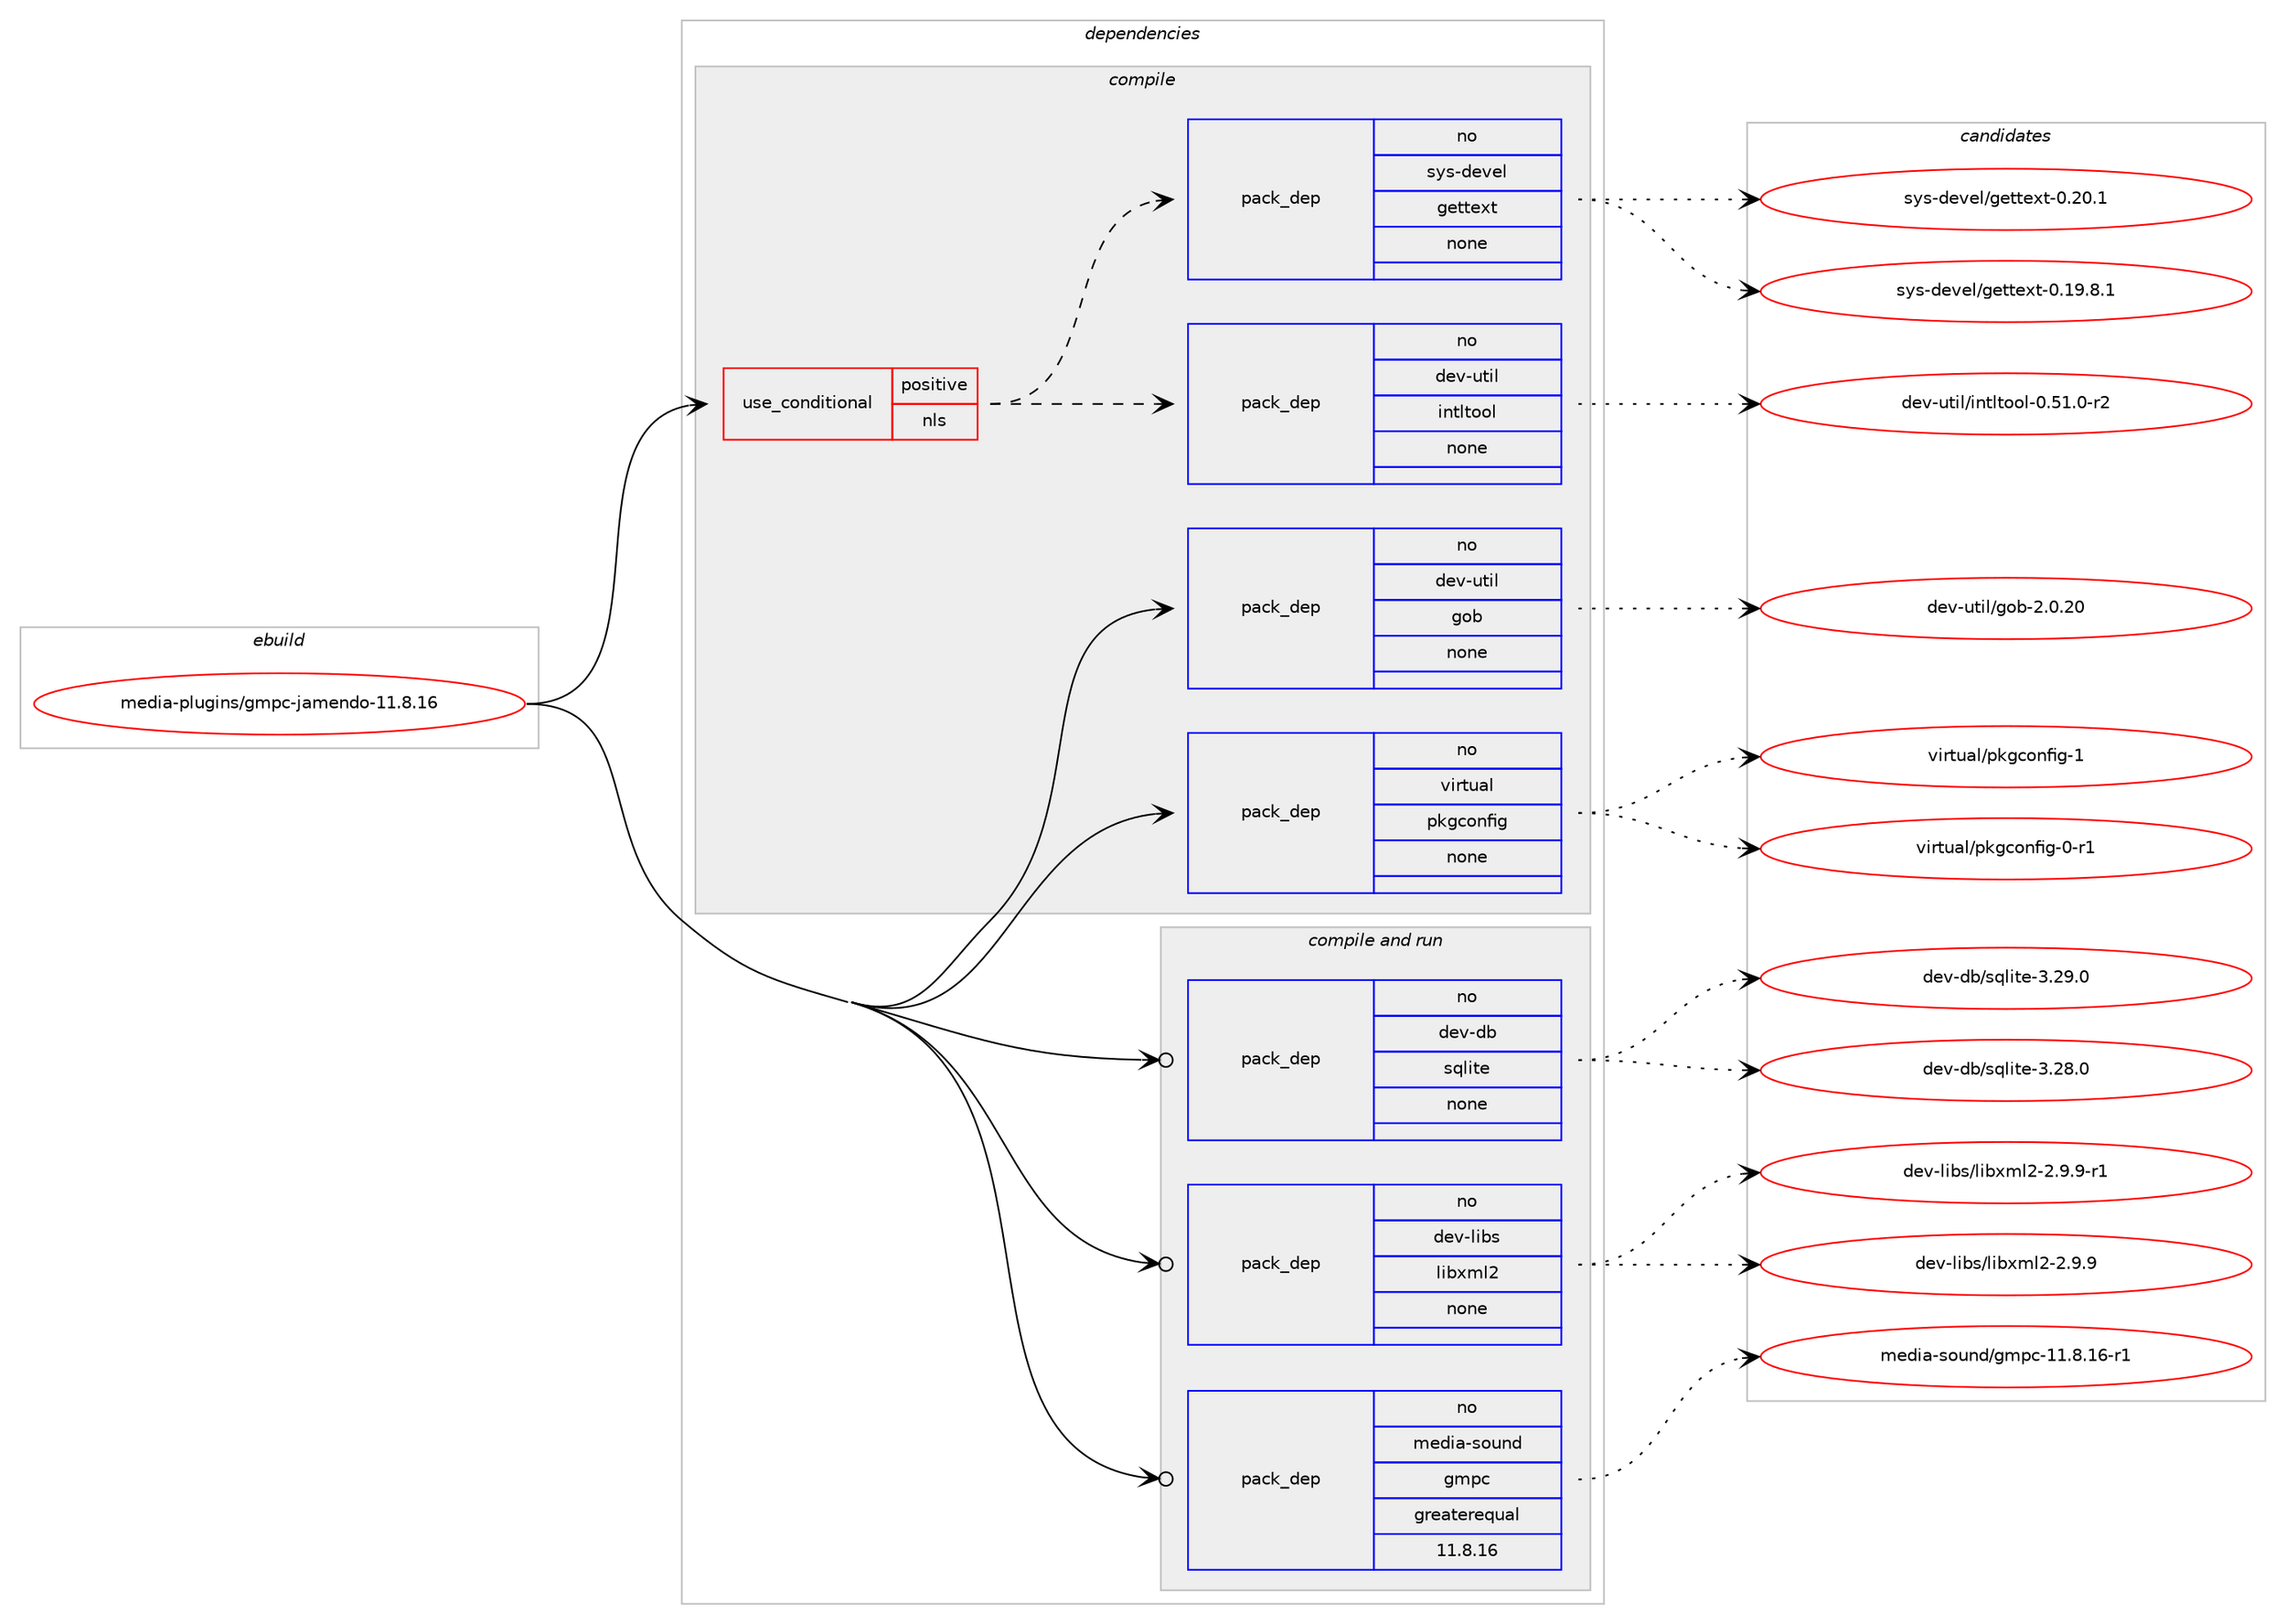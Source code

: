 digraph prolog {

# *************
# Graph options
# *************

newrank=true;
concentrate=true;
compound=true;
graph [rankdir=LR,fontname=Helvetica,fontsize=10,ranksep=1.5];#, ranksep=2.5, nodesep=0.2];
edge  [arrowhead=vee];
node  [fontname=Helvetica,fontsize=10];

# **********
# The ebuild
# **********

subgraph cluster_leftcol {
color=gray;
rank=same;
label=<<i>ebuild</i>>;
id [label="media-plugins/gmpc-jamendo-11.8.16", color=red, width=4, href="../media-plugins/gmpc-jamendo-11.8.16.svg"];
}

# ****************
# The dependencies
# ****************

subgraph cluster_midcol {
color=gray;
label=<<i>dependencies</i>>;
subgraph cluster_compile {
fillcolor="#eeeeee";
style=filled;
label=<<i>compile</i>>;
subgraph cond193090 {
dependency792903 [label=<<TABLE BORDER="0" CELLBORDER="1" CELLSPACING="0" CELLPADDING="4"><TR><TD ROWSPAN="3" CELLPADDING="10">use_conditional</TD></TR><TR><TD>positive</TD></TR><TR><TD>nls</TD></TR></TABLE>>, shape=none, color=red];
subgraph pack585935 {
dependency792904 [label=<<TABLE BORDER="0" CELLBORDER="1" CELLSPACING="0" CELLPADDING="4" WIDTH="220"><TR><TD ROWSPAN="6" CELLPADDING="30">pack_dep</TD></TR><TR><TD WIDTH="110">no</TD></TR><TR><TD>dev-util</TD></TR><TR><TD>intltool</TD></TR><TR><TD>none</TD></TR><TR><TD></TD></TR></TABLE>>, shape=none, color=blue];
}
dependency792903:e -> dependency792904:w [weight=20,style="dashed",arrowhead="vee"];
subgraph pack585936 {
dependency792905 [label=<<TABLE BORDER="0" CELLBORDER="1" CELLSPACING="0" CELLPADDING="4" WIDTH="220"><TR><TD ROWSPAN="6" CELLPADDING="30">pack_dep</TD></TR><TR><TD WIDTH="110">no</TD></TR><TR><TD>sys-devel</TD></TR><TR><TD>gettext</TD></TR><TR><TD>none</TD></TR><TR><TD></TD></TR></TABLE>>, shape=none, color=blue];
}
dependency792903:e -> dependency792905:w [weight=20,style="dashed",arrowhead="vee"];
}
id:e -> dependency792903:w [weight=20,style="solid",arrowhead="vee"];
subgraph pack585937 {
dependency792906 [label=<<TABLE BORDER="0" CELLBORDER="1" CELLSPACING="0" CELLPADDING="4" WIDTH="220"><TR><TD ROWSPAN="6" CELLPADDING="30">pack_dep</TD></TR><TR><TD WIDTH="110">no</TD></TR><TR><TD>dev-util</TD></TR><TR><TD>gob</TD></TR><TR><TD>none</TD></TR><TR><TD></TD></TR></TABLE>>, shape=none, color=blue];
}
id:e -> dependency792906:w [weight=20,style="solid",arrowhead="vee"];
subgraph pack585938 {
dependency792907 [label=<<TABLE BORDER="0" CELLBORDER="1" CELLSPACING="0" CELLPADDING="4" WIDTH="220"><TR><TD ROWSPAN="6" CELLPADDING="30">pack_dep</TD></TR><TR><TD WIDTH="110">no</TD></TR><TR><TD>virtual</TD></TR><TR><TD>pkgconfig</TD></TR><TR><TD>none</TD></TR><TR><TD></TD></TR></TABLE>>, shape=none, color=blue];
}
id:e -> dependency792907:w [weight=20,style="solid",arrowhead="vee"];
}
subgraph cluster_compileandrun {
fillcolor="#eeeeee";
style=filled;
label=<<i>compile and run</i>>;
subgraph pack585939 {
dependency792908 [label=<<TABLE BORDER="0" CELLBORDER="1" CELLSPACING="0" CELLPADDING="4" WIDTH="220"><TR><TD ROWSPAN="6" CELLPADDING="30">pack_dep</TD></TR><TR><TD WIDTH="110">no</TD></TR><TR><TD>dev-db</TD></TR><TR><TD>sqlite</TD></TR><TR><TD>none</TD></TR><TR><TD></TD></TR></TABLE>>, shape=none, color=blue];
}
id:e -> dependency792908:w [weight=20,style="solid",arrowhead="odotvee"];
subgraph pack585940 {
dependency792909 [label=<<TABLE BORDER="0" CELLBORDER="1" CELLSPACING="0" CELLPADDING="4" WIDTH="220"><TR><TD ROWSPAN="6" CELLPADDING="30">pack_dep</TD></TR><TR><TD WIDTH="110">no</TD></TR><TR><TD>dev-libs</TD></TR><TR><TD>libxml2</TD></TR><TR><TD>none</TD></TR><TR><TD></TD></TR></TABLE>>, shape=none, color=blue];
}
id:e -> dependency792909:w [weight=20,style="solid",arrowhead="odotvee"];
subgraph pack585941 {
dependency792910 [label=<<TABLE BORDER="0" CELLBORDER="1" CELLSPACING="0" CELLPADDING="4" WIDTH="220"><TR><TD ROWSPAN="6" CELLPADDING="30">pack_dep</TD></TR><TR><TD WIDTH="110">no</TD></TR><TR><TD>media-sound</TD></TR><TR><TD>gmpc</TD></TR><TR><TD>greaterequal</TD></TR><TR><TD>11.8.16</TD></TR></TABLE>>, shape=none, color=blue];
}
id:e -> dependency792910:w [weight=20,style="solid",arrowhead="odotvee"];
}
subgraph cluster_run {
fillcolor="#eeeeee";
style=filled;
label=<<i>run</i>>;
}
}

# **************
# The candidates
# **************

subgraph cluster_choices {
rank=same;
color=gray;
label=<<i>candidates</i>>;

subgraph choice585935 {
color=black;
nodesep=1;
choice1001011184511711610510847105110116108116111111108454846534946484511450 [label="dev-util/intltool-0.51.0-r2", color=red, width=4,href="../dev-util/intltool-0.51.0-r2.svg"];
dependency792904:e -> choice1001011184511711610510847105110116108116111111108454846534946484511450:w [style=dotted,weight="100"];
}
subgraph choice585936 {
color=black;
nodesep=1;
choice1151211154510010111810110847103101116116101120116454846495746564649 [label="sys-devel/gettext-0.19.8.1", color=red, width=4,href="../sys-devel/gettext-0.19.8.1.svg"];
choice115121115451001011181011084710310111611610112011645484650484649 [label="sys-devel/gettext-0.20.1", color=red, width=4,href="../sys-devel/gettext-0.20.1.svg"];
dependency792905:e -> choice1151211154510010111810110847103101116116101120116454846495746564649:w [style=dotted,weight="100"];
dependency792905:e -> choice115121115451001011181011084710310111611610112011645484650484649:w [style=dotted,weight="100"];
}
subgraph choice585937 {
color=black;
nodesep=1;
choice10010111845117116105108471031119845504648465048 [label="dev-util/gob-2.0.20", color=red, width=4,href="../dev-util/gob-2.0.20.svg"];
dependency792906:e -> choice10010111845117116105108471031119845504648465048:w [style=dotted,weight="100"];
}
subgraph choice585938 {
color=black;
nodesep=1;
choice11810511411611797108471121071039911111010210510345484511449 [label="virtual/pkgconfig-0-r1", color=red, width=4,href="../virtual/pkgconfig-0-r1.svg"];
choice1181051141161179710847112107103991111101021051034549 [label="virtual/pkgconfig-1", color=red, width=4,href="../virtual/pkgconfig-1.svg"];
dependency792907:e -> choice11810511411611797108471121071039911111010210510345484511449:w [style=dotted,weight="100"];
dependency792907:e -> choice1181051141161179710847112107103991111101021051034549:w [style=dotted,weight="100"];
}
subgraph choice585939 {
color=black;
nodesep=1;
choice10010111845100984711511310810511610145514650564648 [label="dev-db/sqlite-3.28.0", color=red, width=4,href="../dev-db/sqlite-3.28.0.svg"];
choice10010111845100984711511310810511610145514650574648 [label="dev-db/sqlite-3.29.0", color=red, width=4,href="../dev-db/sqlite-3.29.0.svg"];
dependency792908:e -> choice10010111845100984711511310810511610145514650564648:w [style=dotted,weight="100"];
dependency792908:e -> choice10010111845100984711511310810511610145514650574648:w [style=dotted,weight="100"];
}
subgraph choice585940 {
color=black;
nodesep=1;
choice1001011184510810598115471081059812010910850455046574657 [label="dev-libs/libxml2-2.9.9", color=red, width=4,href="../dev-libs/libxml2-2.9.9.svg"];
choice10010111845108105981154710810598120109108504550465746574511449 [label="dev-libs/libxml2-2.9.9-r1", color=red, width=4,href="../dev-libs/libxml2-2.9.9-r1.svg"];
dependency792909:e -> choice1001011184510810598115471081059812010910850455046574657:w [style=dotted,weight="100"];
dependency792909:e -> choice10010111845108105981154710810598120109108504550465746574511449:w [style=dotted,weight="100"];
}
subgraph choice585941 {
color=black;
nodesep=1;
choice1091011001059745115111117110100471031091129945494946564649544511449 [label="media-sound/gmpc-11.8.16-r1", color=red, width=4,href="../media-sound/gmpc-11.8.16-r1.svg"];
dependency792910:e -> choice1091011001059745115111117110100471031091129945494946564649544511449:w [style=dotted,weight="100"];
}
}

}
